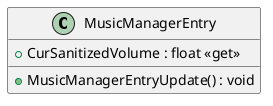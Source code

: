 @startuml
class MusicManagerEntry {
    + CurSanitizedVolume : float <<get>>
    + MusicManagerEntryUpdate() : void
}
@enduml
